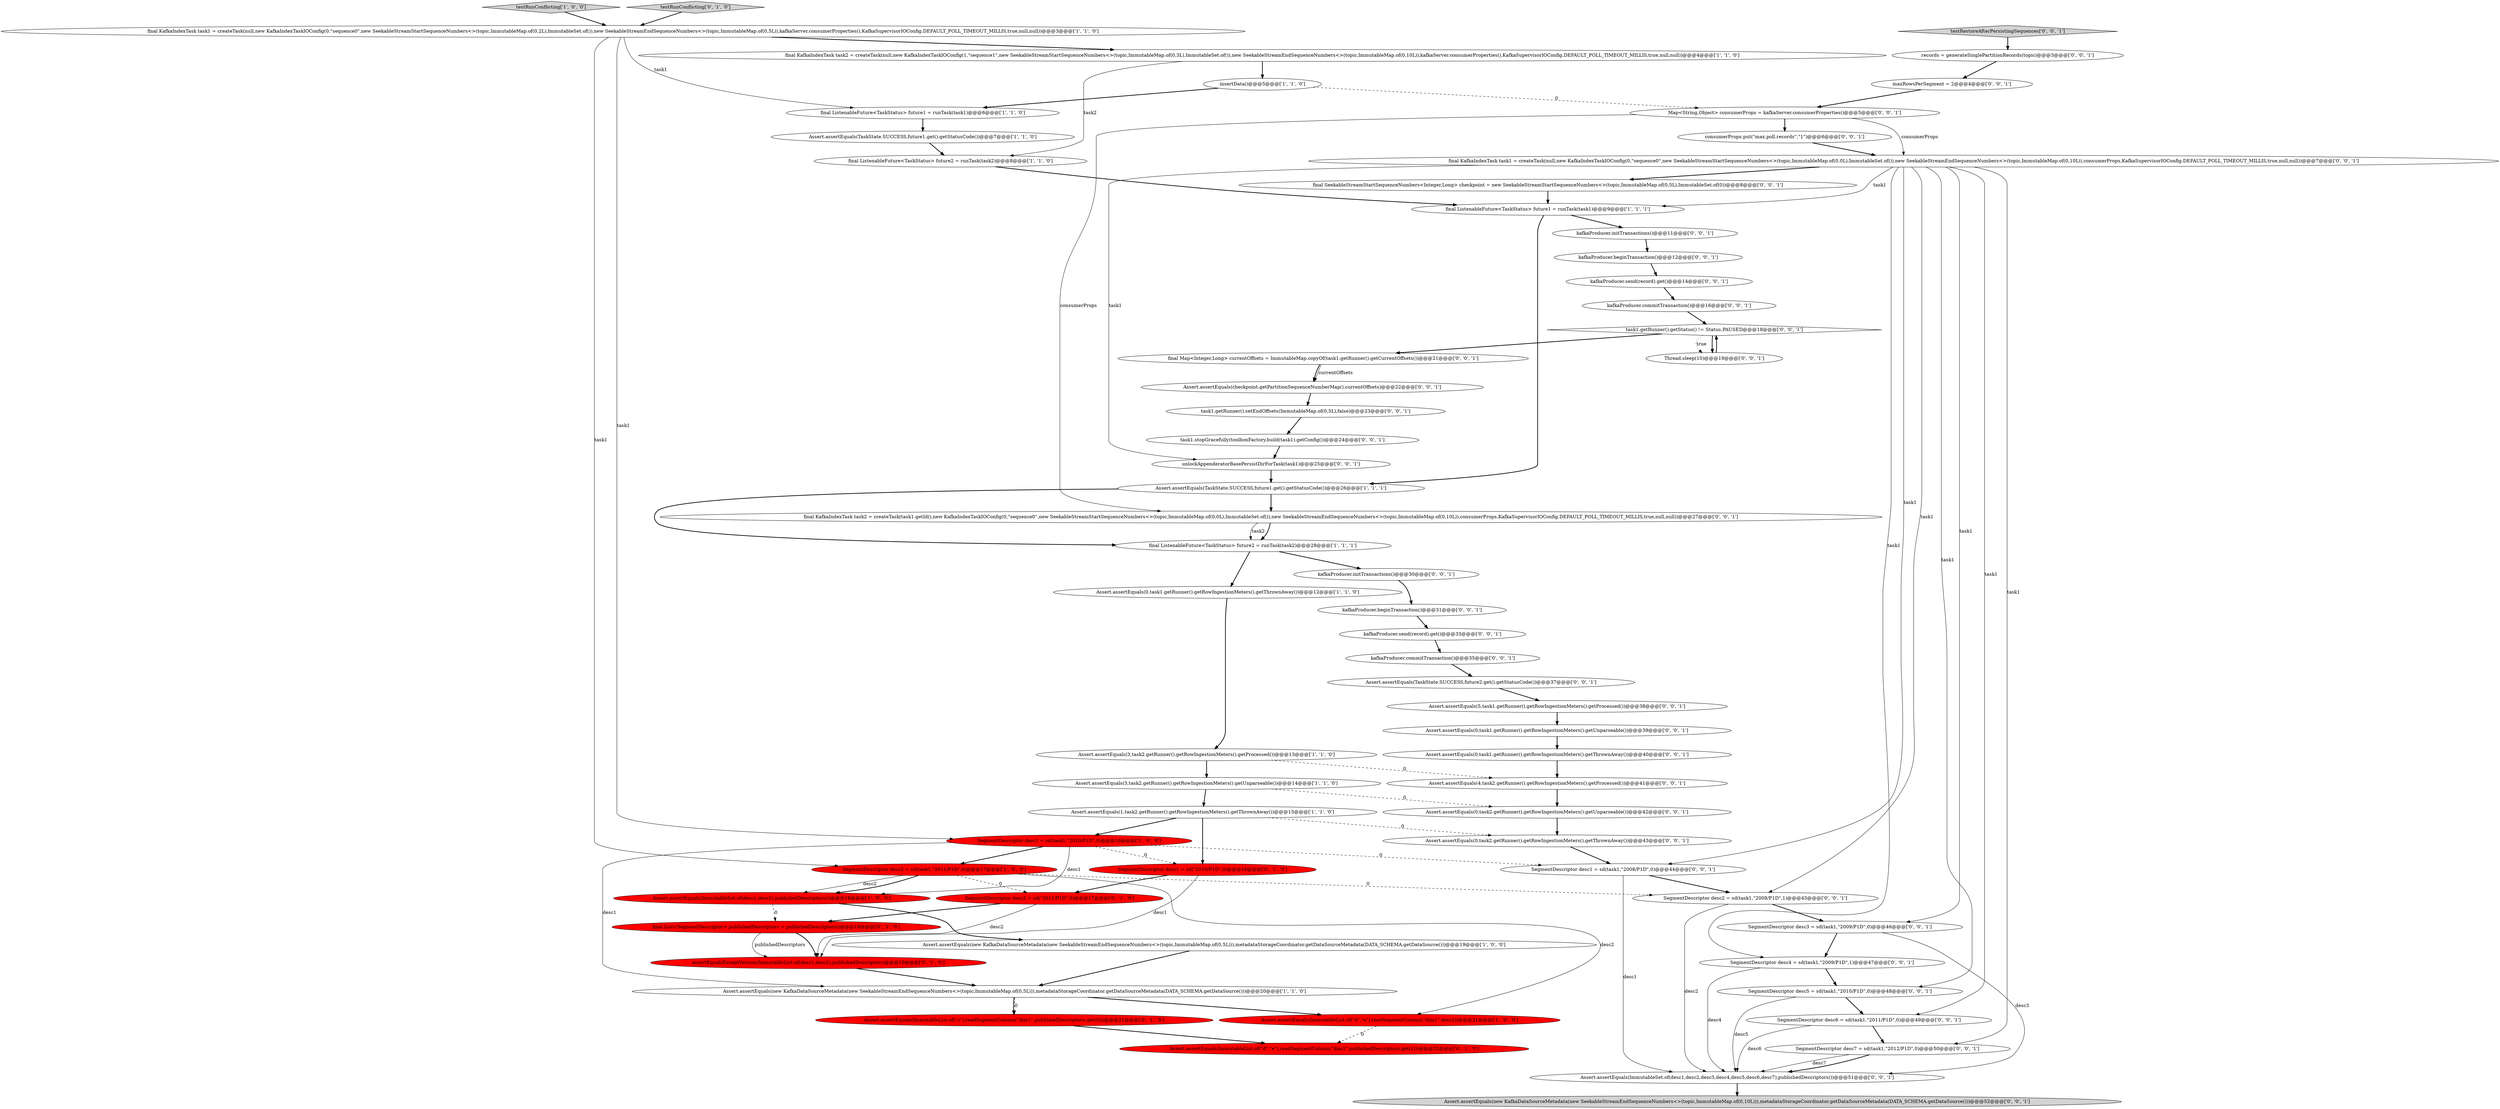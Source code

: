 digraph {
20 [style = filled, label = "Assert.assertEquals(ImmutableList.of(\"c\"),readSegmentColumn(\"dim1\",publishedDescriptors.get(0)))@@@21@@@['0', '1', '0']", fillcolor = red, shape = ellipse image = "AAA1AAABBB2BBB"];
44 [style = filled, label = "Assert.assertEquals(ImmutableSet.of(desc1,desc2,desc3,desc4,desc5,desc6,desc7),publishedDescriptors())@@@51@@@['0', '0', '1']", fillcolor = white, shape = ellipse image = "AAA0AAABBB3BBB"];
5 [style = filled, label = "final ListenableFuture<TaskStatus> future2 = runTask(task2)@@@8@@@['1', '1', '0']", fillcolor = white, shape = ellipse image = "AAA0AAABBB1BBB"];
4 [style = filled, label = "Assert.assertEquals(ImmutableList.of(\"d\",\"e\"),readSegmentColumn(\"dim1\",desc2))@@@21@@@['1', '0', '0']", fillcolor = red, shape = ellipse image = "AAA1AAABBB1BBB"];
13 [style = filled, label = "Assert.assertEquals(3,task2.getRunner().getRowIngestionMeters().getProcessed())@@@13@@@['1', '1', '0']", fillcolor = white, shape = ellipse image = "AAA0AAABBB1BBB"];
45 [style = filled, label = "Map<String,Object> consumerProps = kafkaServer.consumerProperties()@@@5@@@['0', '0', '1']", fillcolor = white, shape = ellipse image = "AAA0AAABBB3BBB"];
17 [style = filled, label = "Assert.assertEquals(3,task2.getRunner().getRowIngestionMeters().getUnparseable())@@@14@@@['1', '1', '0']", fillcolor = white, shape = ellipse image = "AAA0AAABBB1BBB"];
43 [style = filled, label = "final KafkaIndexTask task2 = createTask(task1.getId(),new KafkaIndexTaskIOConfig(0,\"sequence0\",new SeekableStreamStartSequenceNumbers<>(topic,ImmutableMap.of(0,0L),ImmutableSet.of()),new SeekableStreamEndSequenceNumbers<>(topic,ImmutableMap.of(0,10L)),consumerProps,KafkaSupervisorIOConfig.DEFAULT_POLL_TIMEOUT_MILLIS,true,null,null))@@@27@@@['0', '0', '1']", fillcolor = white, shape = ellipse image = "AAA0AAABBB3BBB"];
34 [style = filled, label = "kafkaProducer.commitTransaction()@@@16@@@['0', '0', '1']", fillcolor = white, shape = ellipse image = "AAA0AAABBB3BBB"];
58 [style = filled, label = "SegmentDescriptor desc4 = sd(task1,\"2009/P1D\",1)@@@47@@@['0', '0', '1']", fillcolor = white, shape = ellipse image = "AAA0AAABBB3BBB"];
64 [style = filled, label = "kafkaProducer.beginTransaction()@@@31@@@['0', '0', '1']", fillcolor = white, shape = ellipse image = "AAA0AAABBB3BBB"];
3 [style = filled, label = "SegmentDescriptor desc2 = sd(task1,\"2011/P1D\",0)@@@17@@@['1', '0', '0']", fillcolor = red, shape = ellipse image = "AAA1AAABBB1BBB"];
61 [style = filled, label = "consumerProps.put(\"max.poll.records\",\"1\")@@@6@@@['0', '0', '1']", fillcolor = white, shape = ellipse image = "AAA0AAABBB3BBB"];
14 [style = filled, label = "insertData()@@@5@@@['1', '1', '0']", fillcolor = white, shape = ellipse image = "AAA0AAABBB1BBB"];
48 [style = filled, label = "SegmentDescriptor desc5 = sd(task1,\"2010/P1D\",0)@@@48@@@['0', '0', '1']", fillcolor = white, shape = ellipse image = "AAA0AAABBB3BBB"];
60 [style = filled, label = "Assert.assertEquals(0,task1.getRunner().getRowIngestionMeters().getUnparseable())@@@39@@@['0', '0', '1']", fillcolor = white, shape = ellipse image = "AAA0AAABBB3BBB"];
56 [style = filled, label = "Assert.assertEquals(new KafkaDataSourceMetadata(new SeekableStreamEndSequenceNumbers<>(topic,ImmutableMap.of(0,10L))),metadataStorageCoordinator.getDataSourceMetadata(DATA_SCHEMA.getDataSource()))@@@52@@@['0', '0', '1']", fillcolor = lightgray, shape = ellipse image = "AAA0AAABBB3BBB"];
47 [style = filled, label = "Assert.assertEquals(5,task1.getRunner().getRowIngestionMeters().getProcessed())@@@38@@@['0', '0', '1']", fillcolor = white, shape = ellipse image = "AAA0AAABBB3BBB"];
62 [style = filled, label = "unlockAppenderatorBasePersistDirForTask(task1)@@@25@@@['0', '0', '1']", fillcolor = white, shape = ellipse image = "AAA0AAABBB3BBB"];
22 [style = filled, label = "Assert.assertEquals(ImmutableList.of(\"d\",\"e\"),readSegmentColumn(\"dim1\",publishedDescriptors.get(1)))@@@22@@@['0', '1', '0']", fillcolor = red, shape = ellipse image = "AAA1AAABBB2BBB"];
51 [style = filled, label = "task1.getRunner().setEndOffsets(ImmutableMap.of(0,5L),false)@@@23@@@['0', '0', '1']", fillcolor = white, shape = ellipse image = "AAA0AAABBB3BBB"];
8 [style = filled, label = "final KafkaIndexTask task1 = createTask(null,new KafkaIndexTaskIOConfig(0,\"sequence0\",new SeekableStreamStartSequenceNumbers<>(topic,ImmutableMap.of(0,2L),ImmutableSet.of()),new SeekableStreamEndSequenceNumbers<>(topic,ImmutableMap.of(0,5L)),kafkaServer.consumerProperties(),KafkaSupervisorIOConfig.DEFAULT_POLL_TIMEOUT_MILLIS,true,null,null))@@@3@@@['1', '1', '0']", fillcolor = white, shape = ellipse image = "AAA0AAABBB1BBB"];
0 [style = filled, label = "SegmentDescriptor desc1 = sd(task1,\"2010/P1D\",0)@@@16@@@['1', '0', '0']", fillcolor = red, shape = ellipse image = "AAA1AAABBB1BBB"];
9 [style = filled, label = "final ListenableFuture<TaskStatus> future2 = runTask(task2)@@@28@@@['1', '1', '1']", fillcolor = white, shape = ellipse image = "AAA0AAABBB1BBB"];
10 [style = filled, label = "final ListenableFuture<TaskStatus> future1 = runTask(task1)@@@6@@@['1', '1', '0']", fillcolor = white, shape = ellipse image = "AAA0AAABBB1BBB"];
37 [style = filled, label = "final SeekableStreamStartSequenceNumbers<Integer,Long> checkpoint = new SeekableStreamStartSequenceNumbers<>(topic,ImmutableMap.of(0,5L),ImmutableSet.of(0))@@@8@@@['0', '0', '1']", fillcolor = white, shape = ellipse image = "AAA0AAABBB3BBB"];
19 [style = filled, label = "final KafkaIndexTask task2 = createTask(null,new KafkaIndexTaskIOConfig(1,\"sequence1\",new SeekableStreamStartSequenceNumbers<>(topic,ImmutableMap.of(0,3L),ImmutableSet.of()),new SeekableStreamEndSequenceNumbers<>(topic,ImmutableMap.of(0,10L)),kafkaServer.consumerProperties(),KafkaSupervisorIOConfig.DEFAULT_POLL_TIMEOUT_MILLIS,true,null,null))@@@4@@@['1', '1', '0']", fillcolor = white, shape = ellipse image = "AAA0AAABBB1BBB"];
40 [style = filled, label = "SegmentDescriptor desc3 = sd(task1,\"2009/P1D\",0)@@@46@@@['0', '0', '1']", fillcolor = white, shape = ellipse image = "AAA0AAABBB3BBB"];
31 [style = filled, label = "SegmentDescriptor desc6 = sd(task1,\"2011/P1D\",0)@@@49@@@['0', '0', '1']", fillcolor = white, shape = ellipse image = "AAA0AAABBB3BBB"];
52 [style = filled, label = "records = generateSinglePartitionRecords(topic)@@@3@@@['0', '0', '1']", fillcolor = white, shape = ellipse image = "AAA0AAABBB3BBB"];
54 [style = filled, label = "Assert.assertEquals(4,task2.getRunner().getRowIngestionMeters().getProcessed())@@@41@@@['0', '0', '1']", fillcolor = white, shape = ellipse image = "AAA0AAABBB3BBB"];
30 [style = filled, label = "Assert.assertEquals(0,task2.getRunner().getRowIngestionMeters().getUnparseable())@@@42@@@['0', '0', '1']", fillcolor = white, shape = ellipse image = "AAA0AAABBB3BBB"];
63 [style = filled, label = "SegmentDescriptor desc7 = sd(task1,\"2012/P1D\",0)@@@50@@@['0', '0', '1']", fillcolor = white, shape = ellipse image = "AAA0AAABBB3BBB"];
57 [style = filled, label = "kafkaProducer.initTransactions()@@@30@@@['0', '0', '1']", fillcolor = white, shape = ellipse image = "AAA0AAABBB3BBB"];
41 [style = filled, label = "Assert.assertEquals(0,task2.getRunner().getRowIngestionMeters().getThrownAway())@@@43@@@['0', '0', '1']", fillcolor = white, shape = ellipse image = "AAA0AAABBB3BBB"];
27 [style = filled, label = "final Map<Integer,Long> currentOffsets = ImmutableMap.copyOf(task1.getRunner().getCurrentOffsets())@@@21@@@['0', '0', '1']", fillcolor = white, shape = ellipse image = "AAA0AAABBB3BBB"];
21 [style = filled, label = "SegmentDescriptor desc1 = sd(\"2010/P1D\",0)@@@16@@@['0', '1', '0']", fillcolor = red, shape = ellipse image = "AAA1AAABBB2BBB"];
38 [style = filled, label = "kafkaProducer.initTransactions()@@@11@@@['0', '0', '1']", fillcolor = white, shape = ellipse image = "AAA0AAABBB3BBB"];
26 [style = filled, label = "assertEqualsExceptVersion(ImmutableList.of(desc1,desc2),publishedDescriptors)@@@19@@@['0', '1', '0']", fillcolor = red, shape = ellipse image = "AAA1AAABBB2BBB"];
28 [style = filled, label = "Assert.assertEquals(checkpoint.getPartitionSequenceNumberMap(),currentOffsets)@@@22@@@['0', '0', '1']", fillcolor = white, shape = ellipse image = "AAA0AAABBB3BBB"];
35 [style = filled, label = "task1.stopGracefully(toolboxFactory.build(task1).getConfig())@@@24@@@['0', '0', '1']", fillcolor = white, shape = ellipse image = "AAA0AAABBB3BBB"];
1 [style = filled, label = "testRunConflicting['1', '0', '0']", fillcolor = lightgray, shape = diamond image = "AAA0AAABBB1BBB"];
29 [style = filled, label = "SegmentDescriptor desc2 = sd(task1,\"2008/P1D\",1)@@@45@@@['0', '0', '1']", fillcolor = white, shape = ellipse image = "AAA0AAABBB3BBB"];
24 [style = filled, label = "testRunConflicting['0', '1', '0']", fillcolor = lightgray, shape = diamond image = "AAA0AAABBB2BBB"];
42 [style = filled, label = "Assert.assertEquals(TaskState.SUCCESS,future2.get().getStatusCode())@@@37@@@['0', '0', '1']", fillcolor = white, shape = ellipse image = "AAA0AAABBB3BBB"];
50 [style = filled, label = "kafkaProducer.beginTransaction()@@@12@@@['0', '0', '1']", fillcolor = white, shape = ellipse image = "AAA0AAABBB3BBB"];
59 [style = filled, label = "task1.getRunner().getStatus() != Status.PAUSED@@@18@@@['0', '0', '1']", fillcolor = white, shape = diamond image = "AAA0AAABBB3BBB"];
15 [style = filled, label = "Assert.assertEquals(TaskState.SUCCESS,future1.get().getStatusCode())@@@7@@@['1', '1', '0']", fillcolor = white, shape = ellipse image = "AAA0AAABBB1BBB"];
12 [style = filled, label = "Assert.assertEquals(0,task1.getRunner().getRowIngestionMeters().getThrownAway())@@@12@@@['1', '1', '0']", fillcolor = white, shape = ellipse image = "AAA0AAABBB1BBB"];
6 [style = filled, label = "Assert.assertEquals(ImmutableSet.of(desc1,desc2),publishedDescriptors())@@@18@@@['1', '0', '0']", fillcolor = red, shape = ellipse image = "AAA1AAABBB1BBB"];
32 [style = filled, label = "Thread.sleep(10)@@@19@@@['0', '0', '1']", fillcolor = white, shape = ellipse image = "AAA0AAABBB3BBB"];
36 [style = filled, label = "kafkaProducer.send(record).get()@@@33@@@['0', '0', '1']", fillcolor = white, shape = ellipse image = "AAA0AAABBB3BBB"];
49 [style = filled, label = "testRestoreAfterPersistingSequences['0', '0', '1']", fillcolor = lightgray, shape = diamond image = "AAA0AAABBB3BBB"];
53 [style = filled, label = "Assert.assertEquals(0,task1.getRunner().getRowIngestionMeters().getThrownAway())@@@40@@@['0', '0', '1']", fillcolor = white, shape = ellipse image = "AAA0AAABBB3BBB"];
55 [style = filled, label = "final KafkaIndexTask task1 = createTask(null,new KafkaIndexTaskIOConfig(0,\"sequence0\",new SeekableStreamStartSequenceNumbers<>(topic,ImmutableMap.of(0,0L),ImmutableSet.of()),new SeekableStreamEndSequenceNumbers<>(topic,ImmutableMap.of(0,10L)),consumerProps,KafkaSupervisorIOConfig.DEFAULT_POLL_TIMEOUT_MILLIS,true,null,null))@@@7@@@['0', '0', '1']", fillcolor = white, shape = ellipse image = "AAA0AAABBB3BBB"];
25 [style = filled, label = "final List<SegmentDescriptor> publishedDescriptors = publishedDescriptors()@@@18@@@['0', '1', '0']", fillcolor = red, shape = ellipse image = "AAA1AAABBB2BBB"];
2 [style = filled, label = "final ListenableFuture<TaskStatus> future1 = runTask(task1)@@@9@@@['1', '1', '1']", fillcolor = white, shape = ellipse image = "AAA0AAABBB1BBB"];
18 [style = filled, label = "Assert.assertEquals(TaskState.SUCCESS,future1.get().getStatusCode())@@@26@@@['1', '1', '1']", fillcolor = white, shape = ellipse image = "AAA0AAABBB1BBB"];
65 [style = filled, label = "kafkaProducer.commitTransaction()@@@35@@@['0', '0', '1']", fillcolor = white, shape = ellipse image = "AAA0AAABBB3BBB"];
39 [style = filled, label = "SegmentDescriptor desc1 = sd(task1,\"2008/P1D\",0)@@@44@@@['0', '0', '1']", fillcolor = white, shape = ellipse image = "AAA0AAABBB3BBB"];
23 [style = filled, label = "SegmentDescriptor desc2 = sd(\"2011/P1D\",0)@@@17@@@['0', '1', '0']", fillcolor = red, shape = ellipse image = "AAA1AAABBB2BBB"];
11 [style = filled, label = "Assert.assertEquals(new KafkaDataSourceMetadata(new SeekableStreamEndSequenceNumbers<>(topic,ImmutableMap.of(0,5L))),metadataStorageCoordinator.getDataSourceMetadata(DATA_SCHEMA.getDataSource()))@@@20@@@['1', '1', '0']", fillcolor = white, shape = ellipse image = "AAA0AAABBB1BBB"];
33 [style = filled, label = "kafkaProducer.send(record).get()@@@14@@@['0', '0', '1']", fillcolor = white, shape = ellipse image = "AAA0AAABBB3BBB"];
46 [style = filled, label = "maxRowsPerSegment = 2@@@4@@@['0', '0', '1']", fillcolor = white, shape = ellipse image = "AAA0AAABBB3BBB"];
16 [style = filled, label = "Assert.assertEquals(1,task2.getRunner().getRowIngestionMeters().getThrownAway())@@@15@@@['1', '1', '0']", fillcolor = white, shape = ellipse image = "AAA0AAABBB1BBB"];
7 [style = filled, label = "Assert.assertEquals(new KafkaDataSourceMetadata(new SeekableStreamEndSequenceNumbers<>(topic,ImmutableMap.of(0,5L))),metadataStorageCoordinator.getDataSourceMetadata(DATA_SCHEMA.getDataSource()))@@@19@@@['1', '0', '0']", fillcolor = white, shape = ellipse image = "AAA0AAABBB1BBB"];
55->63 [style = solid, label="task1"];
55->48 [style = solid, label="task1"];
64->36 [style = bold, label=""];
16->0 [style = bold, label=""];
11->20 [style = dashed, label="0"];
65->42 [style = bold, label=""];
27->28 [style = bold, label=""];
60->53 [style = bold, label=""];
31->44 [style = solid, label="desc6"];
53->54 [style = bold, label=""];
8->0 [style = solid, label="task1"];
27->28 [style = solid, label="currentOffsets"];
26->11 [style = bold, label=""];
45->55 [style = solid, label="consumerProps"];
38->50 [style = bold, label=""];
3->6 [style = solid, label="desc2"];
13->17 [style = bold, label=""];
29->44 [style = solid, label="desc2"];
45->61 [style = bold, label=""];
55->58 [style = solid, label="task1"];
63->44 [style = solid, label="desc7"];
62->18 [style = bold, label=""];
47->60 [style = bold, label=""];
59->32 [style = dotted, label="true"];
17->16 [style = bold, label=""];
55->37 [style = bold, label=""];
39->29 [style = bold, label=""];
25->26 [style = solid, label="publishedDescriptors"];
0->3 [style = bold, label=""];
23->25 [style = bold, label=""];
23->26 [style = solid, label="desc2"];
7->11 [style = bold, label=""];
30->41 [style = bold, label=""];
59->32 [style = bold, label=""];
19->5 [style = solid, label="task2"];
14->10 [style = bold, label=""];
2->18 [style = bold, label=""];
4->22 [style = dashed, label="0"];
51->35 [style = bold, label=""];
32->59 [style = bold, label=""];
55->62 [style = solid, label="task1"];
61->55 [style = bold, label=""];
34->59 [style = bold, label=""];
16->41 [style = dashed, label="0"];
25->26 [style = bold, label=""];
18->9 [style = bold, label=""];
29->40 [style = bold, label=""];
24->8 [style = bold, label=""];
6->7 [style = bold, label=""];
21->23 [style = bold, label=""];
0->6 [style = solid, label="desc1"];
59->27 [style = bold, label=""];
44->56 [style = bold, label=""];
1->8 [style = bold, label=""];
52->46 [style = bold, label=""];
21->26 [style = solid, label="desc1"];
11->4 [style = bold, label=""];
42->47 [style = bold, label=""];
8->10 [style = solid, label="task1"];
3->6 [style = bold, label=""];
8->3 [style = solid, label="task1"];
43->9 [style = bold, label=""];
31->63 [style = bold, label=""];
58->44 [style = solid, label="desc4"];
48->31 [style = bold, label=""];
45->43 [style = solid, label="consumerProps"];
3->23 [style = dashed, label="0"];
12->13 [style = bold, label=""];
58->48 [style = bold, label=""];
19->14 [style = bold, label=""];
14->45 [style = dashed, label="0"];
0->11 [style = solid, label="desc1"];
55->31 [style = solid, label="task1"];
39->44 [style = solid, label="desc1"];
37->2 [style = bold, label=""];
43->9 [style = solid, label="task2"];
50->33 [style = bold, label=""];
9->12 [style = bold, label=""];
13->54 [style = dashed, label="0"];
55->2 [style = solid, label="task1"];
55->39 [style = solid, label="task1"];
3->29 [style = dashed, label="0"];
63->44 [style = bold, label=""];
11->20 [style = bold, label=""];
10->15 [style = bold, label=""];
57->64 [style = bold, label=""];
55->29 [style = solid, label="task1"];
9->57 [style = bold, label=""];
8->19 [style = bold, label=""];
40->44 [style = solid, label="desc3"];
54->30 [style = bold, label=""];
0->39 [style = dashed, label="0"];
28->51 [style = bold, label=""];
15->5 [style = bold, label=""];
20->22 [style = bold, label=""];
2->38 [style = bold, label=""];
5->2 [style = bold, label=""];
18->43 [style = bold, label=""];
49->52 [style = bold, label=""];
6->25 [style = dashed, label="0"];
0->21 [style = dashed, label="0"];
16->21 [style = bold, label=""];
55->40 [style = solid, label="task1"];
48->44 [style = solid, label="desc5"];
35->62 [style = bold, label=""];
46->45 [style = bold, label=""];
41->39 [style = bold, label=""];
36->65 [style = bold, label=""];
17->30 [style = dashed, label="0"];
33->34 [style = bold, label=""];
3->4 [style = solid, label="desc2"];
40->58 [style = bold, label=""];
}
